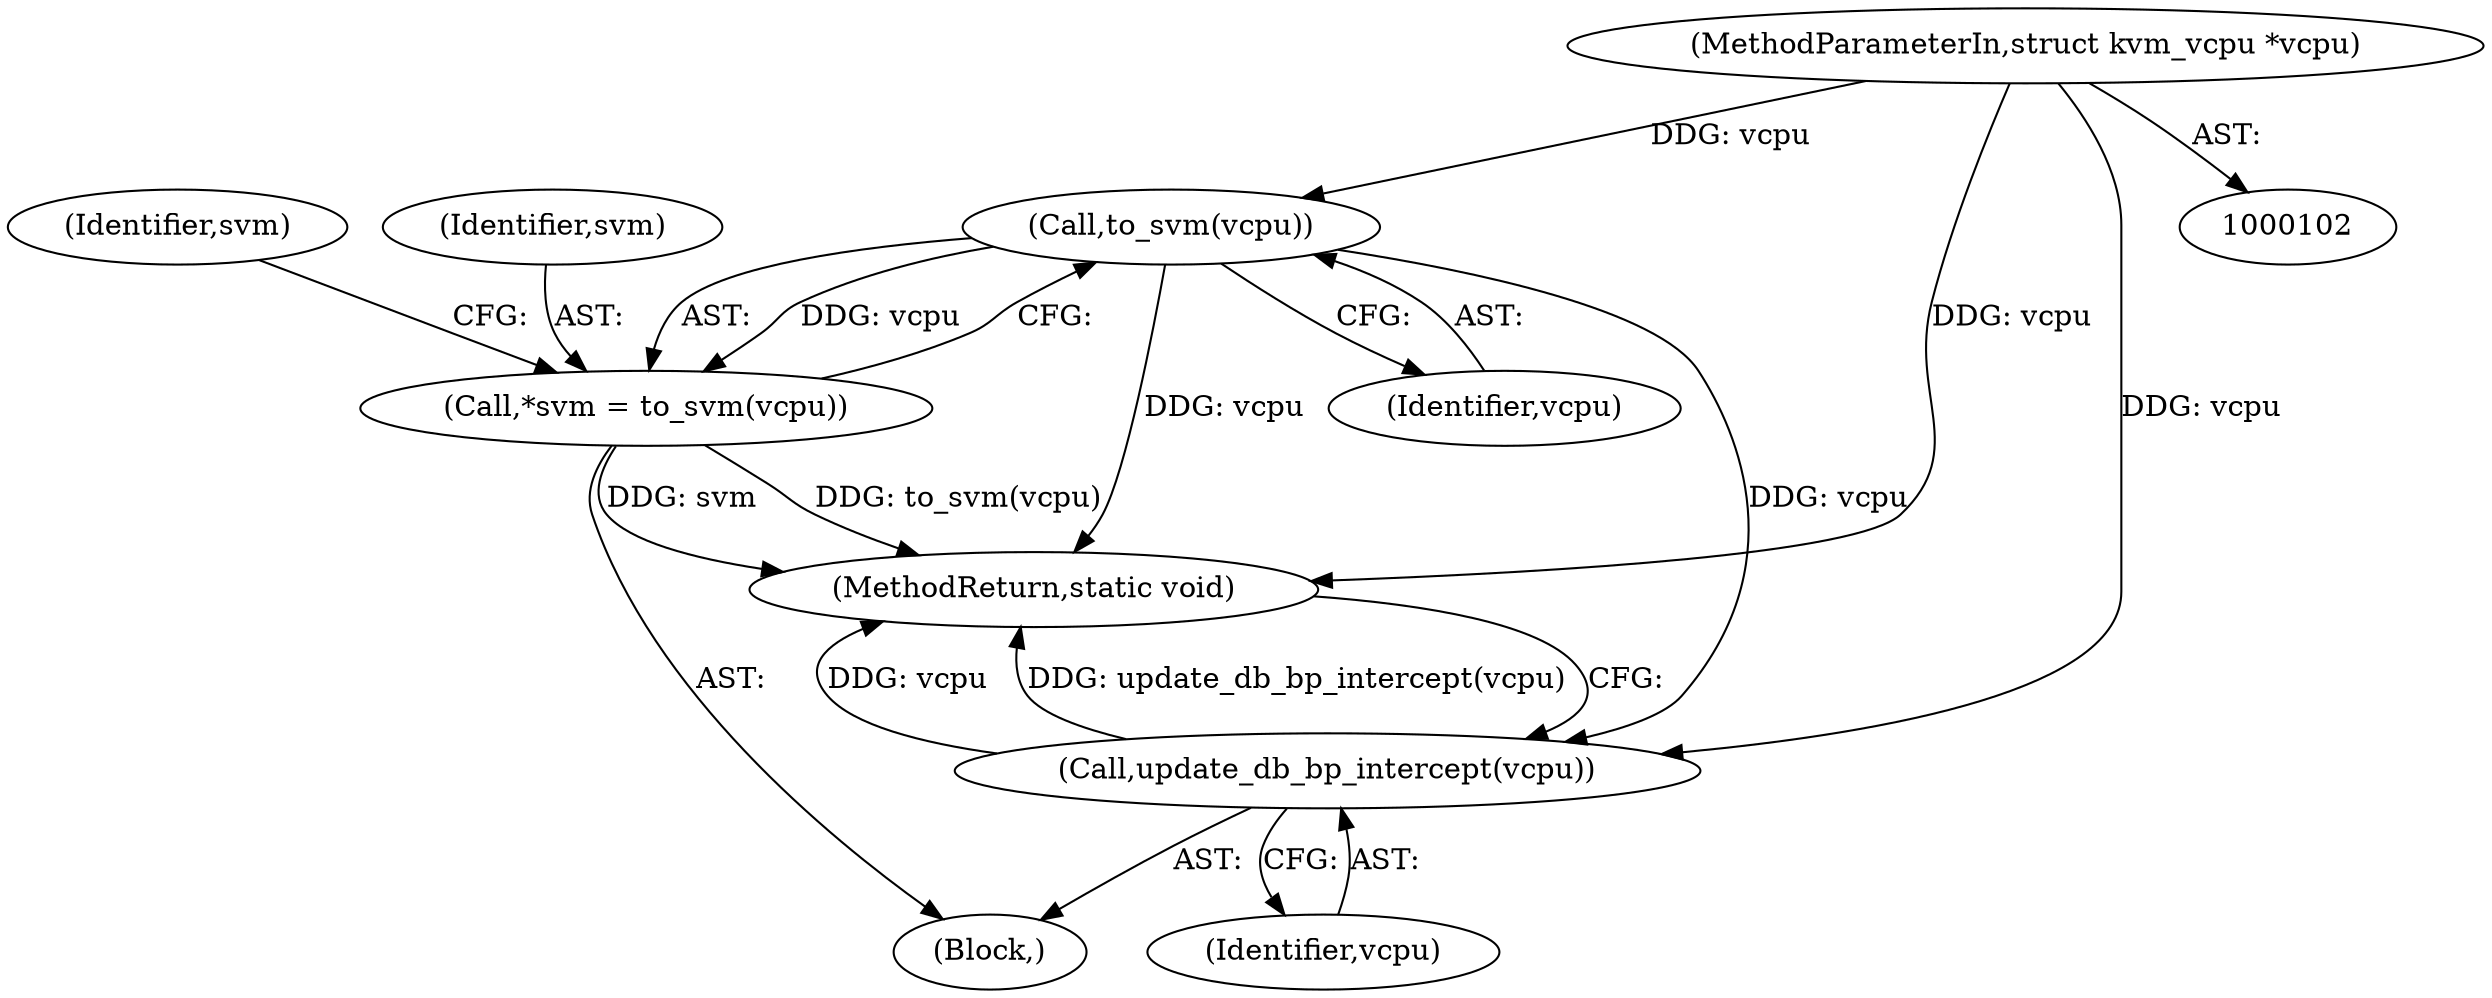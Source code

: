 digraph "1_linux_cbdb967af3d54993f5814f1cee0ed311a055377d_0@pointer" {
"1000103" [label="(MethodParameterIn,struct kvm_vcpu *vcpu)"];
"1000108" [label="(Call,to_svm(vcpu))"];
"1000106" [label="(Call,*svm = to_svm(vcpu))"];
"1000141" [label="(Call,update_db_bp_intercept(vcpu))"];
"1000107" [label="(Identifier,svm)"];
"1000143" [label="(MethodReturn,static void)"];
"1000116" [label="(Identifier,svm)"];
"1000103" [label="(MethodParameterIn,struct kvm_vcpu *vcpu)"];
"1000141" [label="(Call,update_db_bp_intercept(vcpu))"];
"1000109" [label="(Identifier,vcpu)"];
"1000142" [label="(Identifier,vcpu)"];
"1000106" [label="(Call,*svm = to_svm(vcpu))"];
"1000104" [label="(Block,)"];
"1000108" [label="(Call,to_svm(vcpu))"];
"1000103" -> "1000102"  [label="AST: "];
"1000103" -> "1000143"  [label="DDG: vcpu"];
"1000103" -> "1000108"  [label="DDG: vcpu"];
"1000103" -> "1000141"  [label="DDG: vcpu"];
"1000108" -> "1000106"  [label="AST: "];
"1000108" -> "1000109"  [label="CFG: "];
"1000109" -> "1000108"  [label="AST: "];
"1000106" -> "1000108"  [label="CFG: "];
"1000108" -> "1000143"  [label="DDG: vcpu"];
"1000108" -> "1000106"  [label="DDG: vcpu"];
"1000108" -> "1000141"  [label="DDG: vcpu"];
"1000106" -> "1000104"  [label="AST: "];
"1000107" -> "1000106"  [label="AST: "];
"1000116" -> "1000106"  [label="CFG: "];
"1000106" -> "1000143"  [label="DDG: to_svm(vcpu)"];
"1000106" -> "1000143"  [label="DDG: svm"];
"1000141" -> "1000104"  [label="AST: "];
"1000141" -> "1000142"  [label="CFG: "];
"1000142" -> "1000141"  [label="AST: "];
"1000143" -> "1000141"  [label="CFG: "];
"1000141" -> "1000143"  [label="DDG: vcpu"];
"1000141" -> "1000143"  [label="DDG: update_db_bp_intercept(vcpu)"];
}
